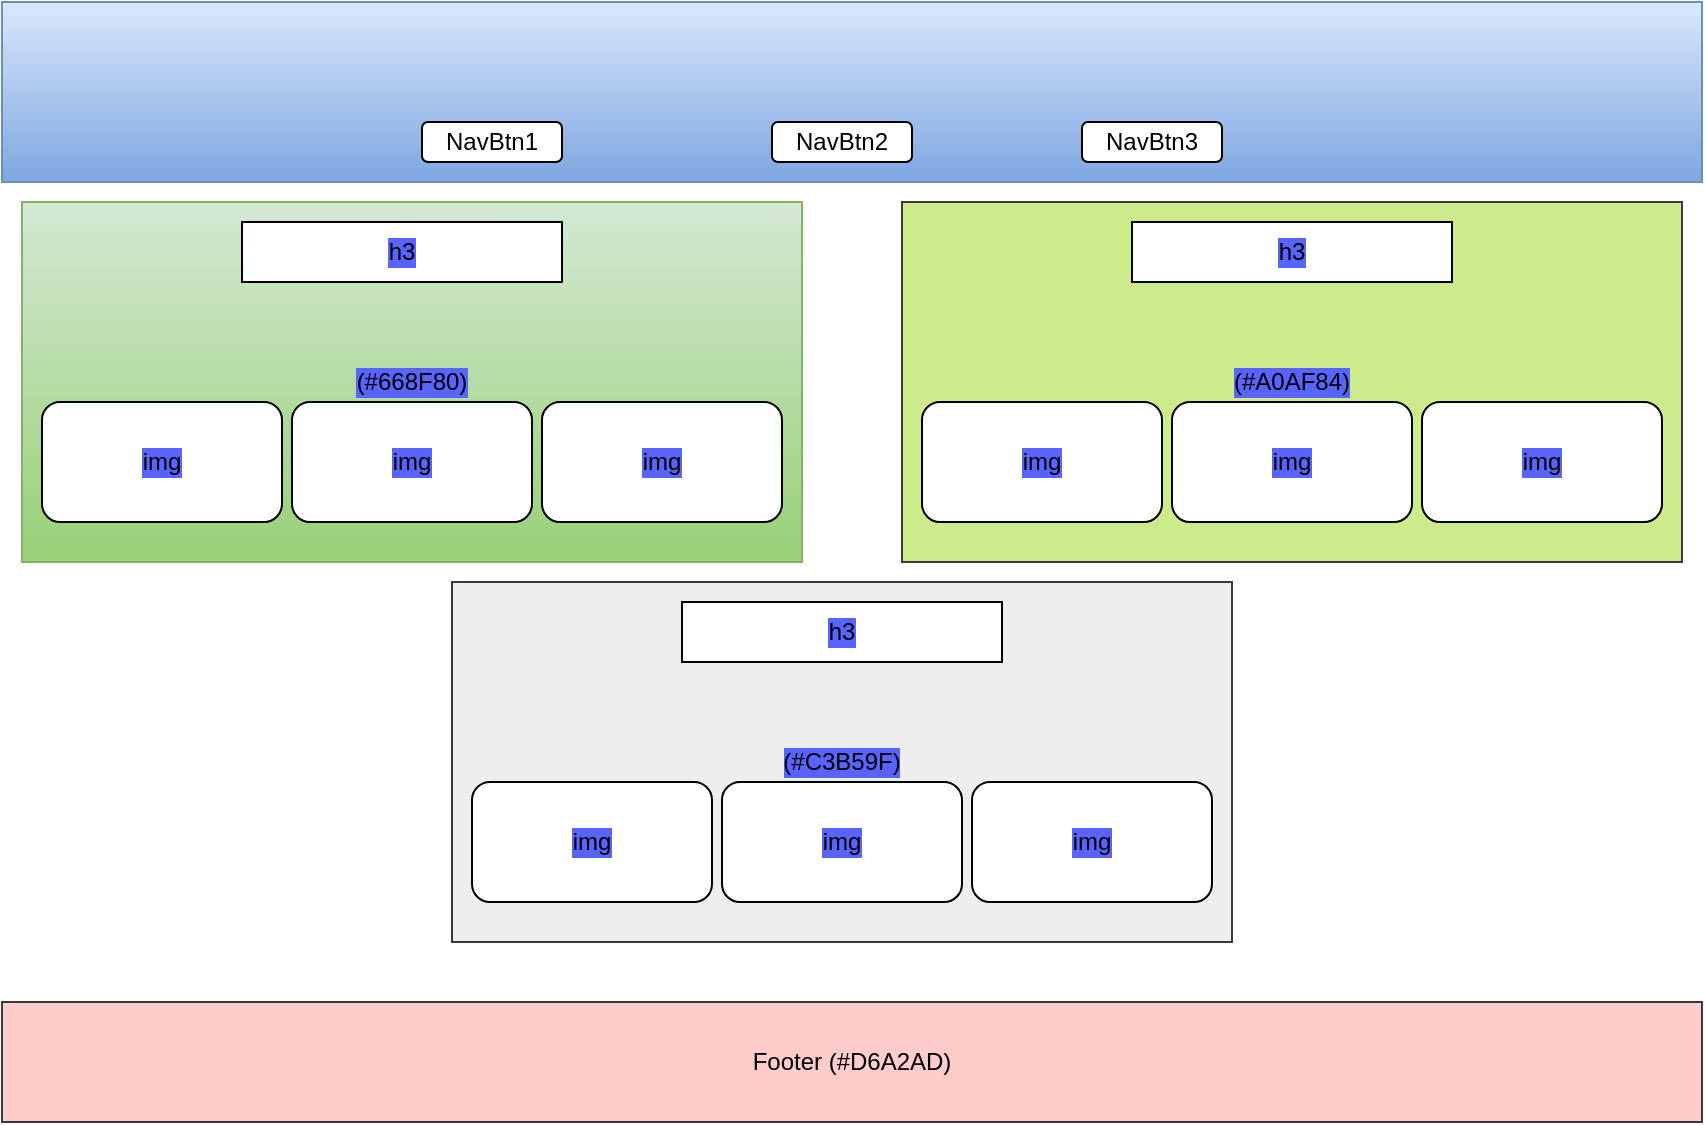 <mxfile version="13.10.0" type="embed">
    <diagram id="W-fPkAvru-qNVOT0Ac5j" name="Page-1">
        <mxGraphModel dx="714" dy="526" grid="1" gridSize="10" guides="1" tooltips="1" connect="1" arrows="1" fold="1" page="1" pageScale="1" pageWidth="850" pageHeight="1100" math="0" shadow="0">
            <root>
                <mxCell id="0"/>
                <mxCell id="1" parent="0"/>
                <mxCell id="C4-cdoNJkzYAVt6Qv7mE-1" value="" style="rounded=0;whiteSpace=wrap;html=1;fillColor=#dae8fc;strokeColor=#6c8ebf;gradientColor=#7ea6e0;" parent="1" vertex="1">
                    <mxGeometry width="850" height="90" as="geometry"/>
                </mxCell>
                <mxCell id="C4-cdoNJkzYAVt6Qv7mE-2" value="NavBtn1" style="rounded=1;whiteSpace=wrap;html=1;" parent="1" vertex="1">
                    <mxGeometry x="210" y="60" width="70" height="20" as="geometry"/>
                </mxCell>
                <mxCell id="C4-cdoNJkzYAVt6Qv7mE-3" value="NavBtn2" style="rounded=1;whiteSpace=wrap;html=1;" parent="1" vertex="1">
                    <mxGeometry x="385" y="60" width="70" height="20" as="geometry"/>
                </mxCell>
                <mxCell id="C4-cdoNJkzYAVt6Qv7mE-4" value="NavBtn3" style="rounded=1;whiteSpace=wrap;html=1;" parent="1" vertex="1">
                    <mxGeometry x="540" y="60" width="70" height="20" as="geometry"/>
                </mxCell>
                <mxCell id="C4-cdoNJkzYAVt6Qv7mE-5" value="Footer (#D6A2AD)" style="rounded=0;whiteSpace=wrap;html=1;fillColor=#ffcccc;strokeColor=#36393d;" parent="1" vertex="1">
                    <mxGeometry y="500" width="850" height="60" as="geometry"/>
                </mxCell>
                <mxCell id="C4-cdoNJkzYAVt6Qv7mE-7" value="(#668F80)" style="rounded=0;whiteSpace=wrap;html=1;labelBackgroundColor=#5964FF;fillColor=#d5e8d4;strokeColor=#82b366;gradientColor=#97d077;" parent="1" vertex="1">
                    <mxGeometry x="10" y="100" width="390" height="180" as="geometry"/>
                </mxCell>
                <mxCell id="C4-cdoNJkzYAVt6Qv7mE-11" value="h3" style="rounded=0;whiteSpace=wrap;html=1;labelBackgroundColor=#5964FF;" parent="1" vertex="1">
                    <mxGeometry x="120" y="110" width="160" height="30" as="geometry"/>
                </mxCell>
                <mxCell id="C4-cdoNJkzYAVt6Qv7mE-15" value="img" style="rounded=1;whiteSpace=wrap;html=1;labelBackgroundColor=#5964FF;" parent="1" vertex="1">
                    <mxGeometry x="20" y="200" width="120" height="60" as="geometry"/>
                </mxCell>
                <mxCell id="C4-cdoNJkzYAVt6Qv7mE-16" value="img" style="rounded=1;whiteSpace=wrap;html=1;labelBackgroundColor=#5964FF;" parent="1" vertex="1">
                    <mxGeometry x="145" y="200" width="120" height="60" as="geometry"/>
                </mxCell>
                <mxCell id="C4-cdoNJkzYAVt6Qv7mE-17" value="img" style="rounded=1;whiteSpace=wrap;html=1;labelBackgroundColor=#5964FF;" parent="1" vertex="1">
                    <mxGeometry x="270" y="200" width="120" height="60" as="geometry"/>
                </mxCell>
                <mxCell id="C4-cdoNJkzYAVt6Qv7mE-18" value="(#A0AF84)" style="rounded=0;whiteSpace=wrap;html=1;labelBackgroundColor=#5964FF;fillColor=#cdeb8b;strokeColor=#36393d;" parent="1" vertex="1">
                    <mxGeometry x="450" y="100" width="390" height="180" as="geometry"/>
                </mxCell>
                <mxCell id="C4-cdoNJkzYAVt6Qv7mE-19" value="h3" style="rounded=0;whiteSpace=wrap;html=1;labelBackgroundColor=#5964FF;" parent="1" vertex="1">
                    <mxGeometry x="565" y="110" width="160" height="30" as="geometry"/>
                </mxCell>
                <mxCell id="C4-cdoNJkzYAVt6Qv7mE-20" value="img" style="rounded=1;whiteSpace=wrap;html=1;labelBackgroundColor=#5964FF;" parent="1" vertex="1">
                    <mxGeometry x="460" y="200" width="120" height="60" as="geometry"/>
                </mxCell>
                <mxCell id="C4-cdoNJkzYAVt6Qv7mE-21" value="img" style="rounded=1;whiteSpace=wrap;html=1;labelBackgroundColor=#5964FF;" parent="1" vertex="1">
                    <mxGeometry x="585" y="200" width="120" height="60" as="geometry"/>
                </mxCell>
                <mxCell id="C4-cdoNJkzYAVt6Qv7mE-22" value="img" style="rounded=1;whiteSpace=wrap;html=1;labelBackgroundColor=#5964FF;" parent="1" vertex="1">
                    <mxGeometry x="710" y="200" width="120" height="60" as="geometry"/>
                </mxCell>
                <mxCell id="C4-cdoNJkzYAVt6Qv7mE-23" value="(#C3B59F)" style="rounded=0;whiteSpace=wrap;html=1;labelBackgroundColor=#5964FF;fillColor=#eeeeee;strokeColor=#36393d;" parent="1" vertex="1">
                    <mxGeometry x="225" y="290" width="390" height="180" as="geometry"/>
                </mxCell>
                <mxCell id="C4-cdoNJkzYAVt6Qv7mE-24" value="h3" style="rounded=0;whiteSpace=wrap;html=1;labelBackgroundColor=#5964FF;" parent="1" vertex="1">
                    <mxGeometry x="340" y="300" width="160" height="30" as="geometry"/>
                </mxCell>
                <mxCell id="C4-cdoNJkzYAVt6Qv7mE-25" value="img" style="rounded=1;whiteSpace=wrap;html=1;labelBackgroundColor=#5964FF;" parent="1" vertex="1">
                    <mxGeometry x="235" y="390" width="120" height="60" as="geometry"/>
                </mxCell>
                <mxCell id="C4-cdoNJkzYAVt6Qv7mE-26" value="img" style="rounded=1;whiteSpace=wrap;html=1;labelBackgroundColor=#5964FF;" parent="1" vertex="1">
                    <mxGeometry x="360" y="390" width="120" height="60" as="geometry"/>
                </mxCell>
                <mxCell id="C4-cdoNJkzYAVt6Qv7mE-27" value="img" style="rounded=1;whiteSpace=wrap;html=1;labelBackgroundColor=#5964FF;" parent="1" vertex="1">
                    <mxGeometry x="485" y="390" width="120" height="60" as="geometry"/>
                </mxCell>
            </root>
        </mxGraphModel>
    </diagram>
</mxfile>